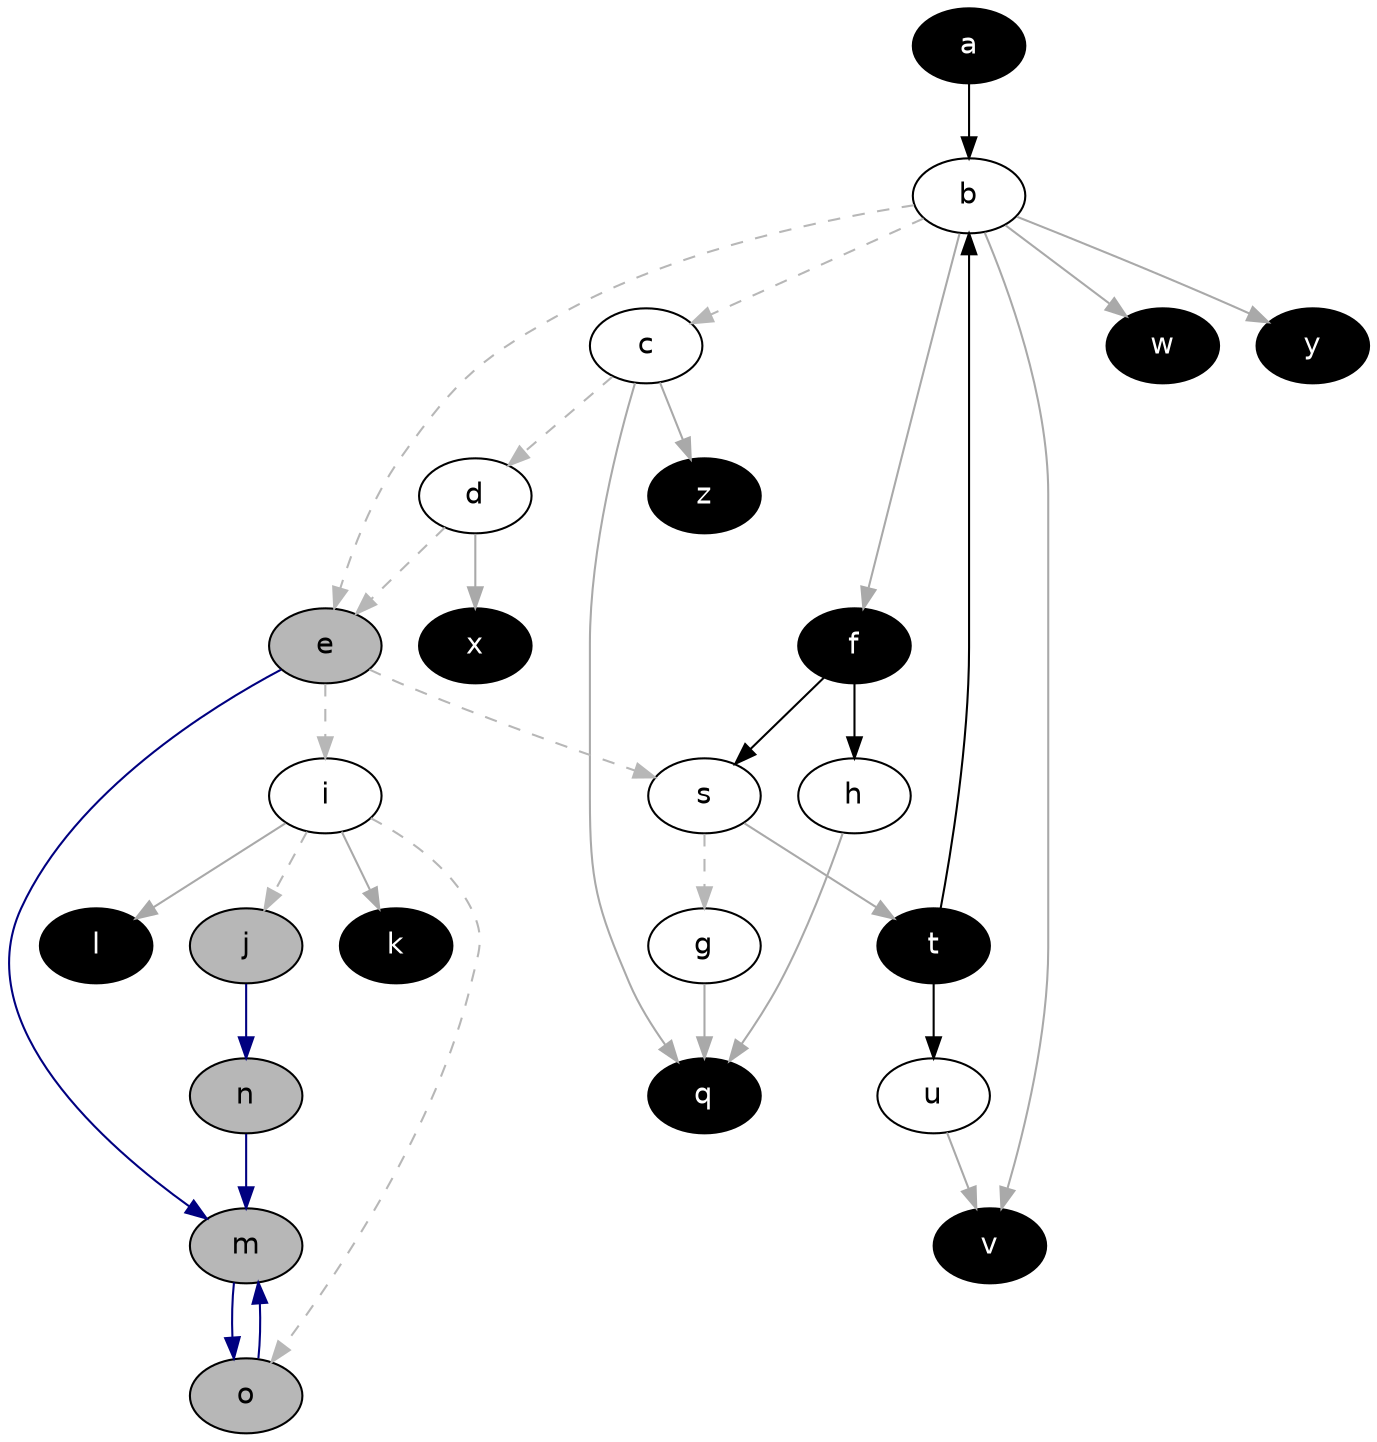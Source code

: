 digraph G {
  node [shape=oval style=filled fontname=Helvetica fontsize=14]
  node [fillcolor="#ffffff" fontcolor="#000000"] b c d s g h i u;
  node [fillcolor="#000000" fontcolor="#ffffff"] a t f k l q v w x y z;
  node [fillcolor="#b7b7b7" fontcolor="#000000"] e j m o n;
  node [fillcolor="white" fontcolor="black"];
  edge [dir=forward, color="#000000", style="solid"]
        "a" -> "b"
        "t" -> "b"
        "f" -> "h"
        "f" -> "s"
        "t" -> "u"
  edge [dir=forward, color="#b7b7b7", style="dashed"]
        "b" -> "c"
        "c" -> "d"
        "b" -> "e"
        "d" -> "e"
        "s" -> "g"
        "e" -> "i"
        "i" -> "j"
        "i" -> "o"
        "e" -> "s"
  edge [dir=forward, color="#A9A9A9", style="solid"]
        "b" -> "f"
        "i" -> "k"
        "i" -> "l"
        "g" -> "q"
        "h" -> "q"
        "c" -> "q"
        "s" -> "t"
        "b" -> "v"
        "u" -> "v"
        "b" -> "w"
        "d" -> "x"
        "b" -> "y"
        "c" -> "z"
  edge [dir=forward, color="#000080", style="solid"]
        "e" -> "m"
        "o" -> "m"
        "n" -> "m"
        "j" -> "n"
        "m" -> "o"
}
